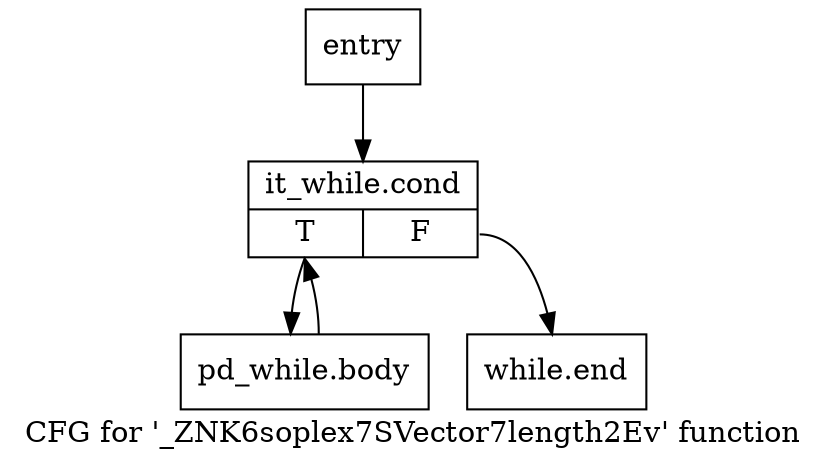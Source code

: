 digraph "CFG for '_ZNK6soplex7SVector7length2Ev' function" {
	label="CFG for '_ZNK6soplex7SVector7length2Ev' function";

	Node0x2b1ee20 [shape=record,label="{entry}"];
	Node0x2b1ee20 -> Node0x2b1f250;
	Node0x2b1f250 [shape=record,label="{it_while.cond|{<s0>T|<s1>F}}"];
	Node0x2b1f250:s0 -> Node0x2b1f2a0;
	Node0x2b1f250:s1 -> Node0x2b1f2f0;
	Node0x2b1f2a0 [shape=record,label="{pd_while.body}"];
	Node0x2b1f2a0 -> Node0x2b1f250;
	Node0x2b1f2f0 [shape=record,label="{while.end}"];
}
